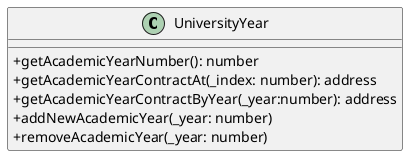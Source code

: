 @startuml
skinparam classAttributeIconSize 0
class UniversityYear {
+ getAcademicYearNumber(): number
+ getAcademicYearContractAt(_index: number): address
+ getAcademicYearContractByYear(_year:number): address
+ addNewAcademicYear(_year: number)
+ removeAcademicYear(_year: number)
}
@enduml
